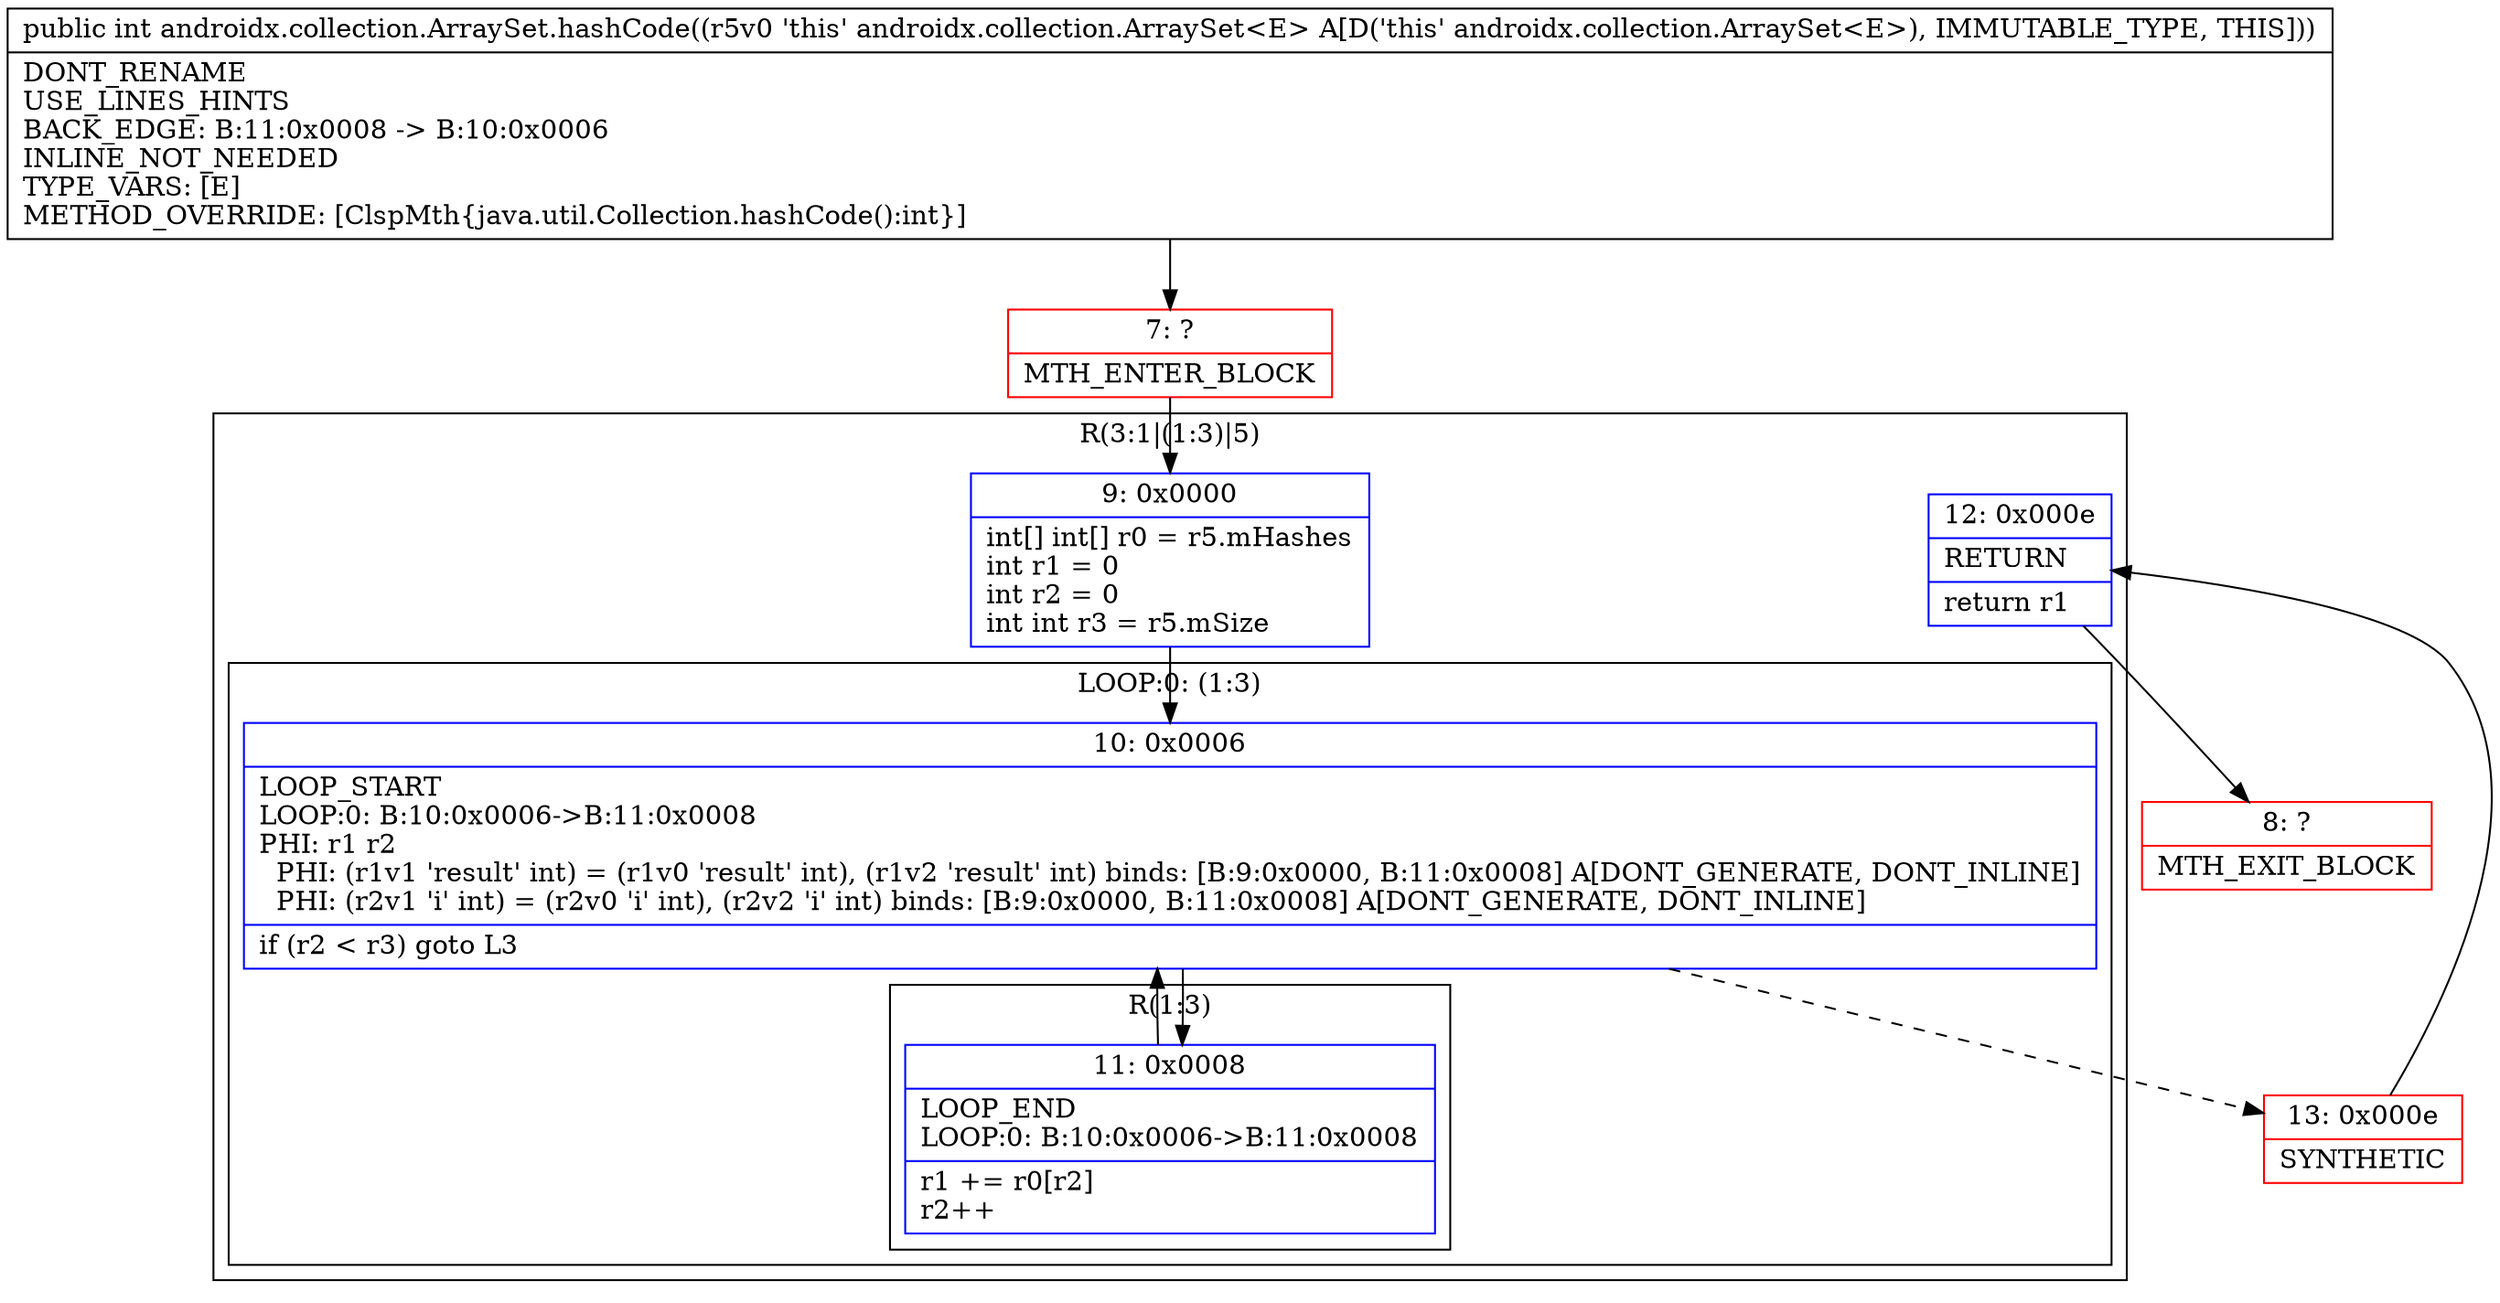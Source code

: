 digraph "CFG forandroidx.collection.ArraySet.hashCode()I" {
subgraph cluster_Region_956622517 {
label = "R(3:1|(1:3)|5)";
node [shape=record,color=blue];
Node_9 [shape=record,label="{9\:\ 0x0000|int[] int[] r0 = r5.mHashes\lint r1 = 0\lint r2 = 0\lint int r3 = r5.mSize\l}"];
subgraph cluster_LoopRegion_1735301683 {
label = "LOOP:0: (1:3)";
node [shape=record,color=blue];
Node_10 [shape=record,label="{10\:\ 0x0006|LOOP_START\lLOOP:0: B:10:0x0006\-\>B:11:0x0008\lPHI: r1 r2 \l  PHI: (r1v1 'result' int) = (r1v0 'result' int), (r1v2 'result' int) binds: [B:9:0x0000, B:11:0x0008] A[DONT_GENERATE, DONT_INLINE]\l  PHI: (r2v1 'i' int) = (r2v0 'i' int), (r2v2 'i' int) binds: [B:9:0x0000, B:11:0x0008] A[DONT_GENERATE, DONT_INLINE]\l|if (r2 \< r3) goto L3\l}"];
subgraph cluster_Region_1084590384 {
label = "R(1:3)";
node [shape=record,color=blue];
Node_11 [shape=record,label="{11\:\ 0x0008|LOOP_END\lLOOP:0: B:10:0x0006\-\>B:11:0x0008\l|r1 += r0[r2]\lr2++\l}"];
}
}
Node_12 [shape=record,label="{12\:\ 0x000e|RETURN\l|return r1\l}"];
}
Node_7 [shape=record,color=red,label="{7\:\ ?|MTH_ENTER_BLOCK\l}"];
Node_13 [shape=record,color=red,label="{13\:\ 0x000e|SYNTHETIC\l}"];
Node_8 [shape=record,color=red,label="{8\:\ ?|MTH_EXIT_BLOCK\l}"];
MethodNode[shape=record,label="{public int androidx.collection.ArraySet.hashCode((r5v0 'this' androidx.collection.ArraySet\<E\> A[D('this' androidx.collection.ArraySet\<E\>), IMMUTABLE_TYPE, THIS]))  | DONT_RENAME\lUSE_LINES_HINTS\lBACK_EDGE: B:11:0x0008 \-\> B:10:0x0006\lINLINE_NOT_NEEDED\lTYPE_VARS: [E]\lMETHOD_OVERRIDE: [ClspMth\{java.util.Collection.hashCode():int\}]\l}"];
MethodNode -> Node_7;Node_9 -> Node_10;
Node_10 -> Node_11;
Node_10 -> Node_13[style=dashed];
Node_11 -> Node_10;
Node_12 -> Node_8;
Node_7 -> Node_9;
Node_13 -> Node_12;
}

